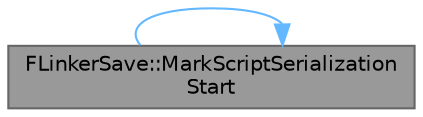 digraph "FLinkerSave::MarkScriptSerializationStart"
{
 // INTERACTIVE_SVG=YES
 // LATEX_PDF_SIZE
  bgcolor="transparent";
  edge [fontname=Helvetica,fontsize=10,labelfontname=Helvetica,labelfontsize=10];
  node [fontname=Helvetica,fontsize=10,shape=box,height=0.2,width=0.4];
  rankdir="LR";
  Node1 [id="Node000001",label="FLinkerSave::MarkScriptSerialization\lStart",height=0.2,width=0.4,color="gray40", fillcolor="grey60", style="filled", fontcolor="black",tooltip="Called when an object begins serializing property data using script serialization."];
  Node1 -> Node1 [id="edge1_Node000001_Node000001",color="steelblue1",style="solid",tooltip=" "];
}
